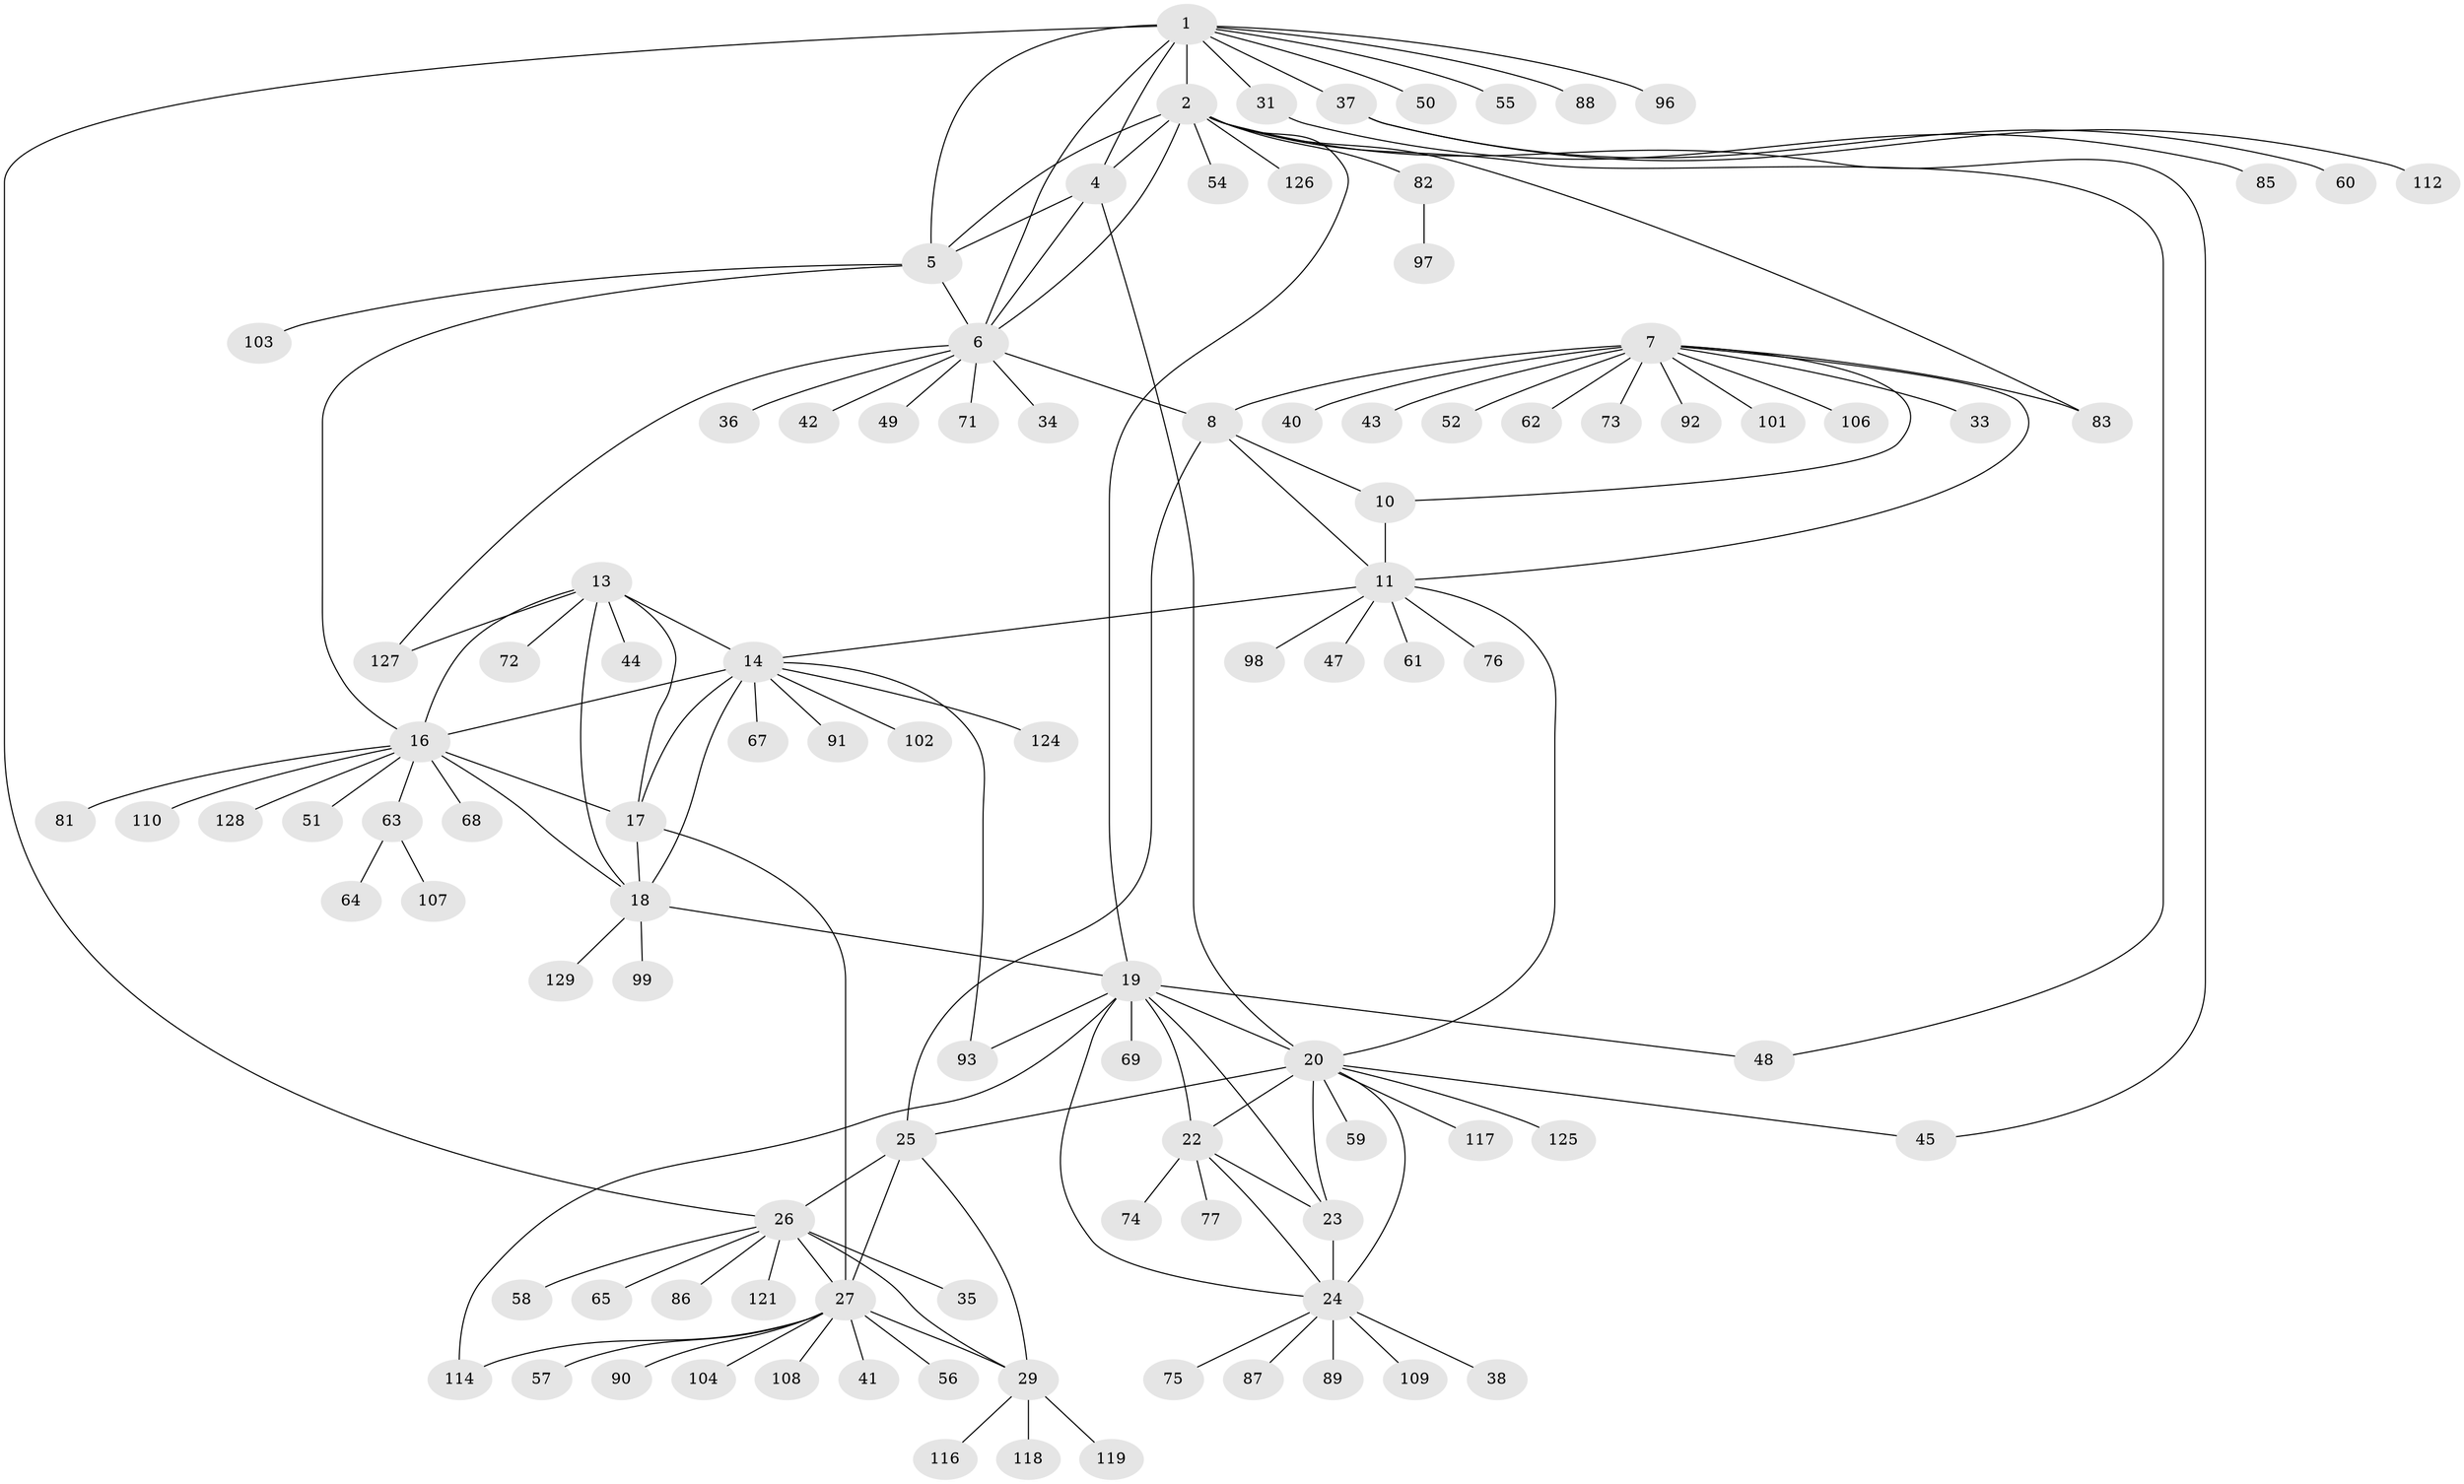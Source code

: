 // original degree distribution, {9: 0.031007751937984496, 13: 0.015503875968992248, 8: 0.05426356589147287, 6: 0.046511627906976744, 12: 0.015503875968992248, 7: 0.015503875968992248, 5: 0.007751937984496124, 10: 0.023255813953488372, 11: 0.023255813953488372, 2: 0.13178294573643412, 1: 0.6124031007751938, 3: 0.023255813953488372}
// Generated by graph-tools (version 1.1) at 2025/42/03/06/25 10:42:09]
// undirected, 102 vertices, 138 edges
graph export_dot {
graph [start="1"]
  node [color=gray90,style=filled];
  1 [super="+3"];
  2 [super="+94"];
  4 [super="+53"];
  5 [super="+95"];
  6 [super="+32"];
  7 [super="+12"];
  8 [super="+9"];
  10 [super="+84"];
  11 [super="+39"];
  13 [super="+79"];
  14 [super="+15"];
  16 [super="+66"];
  17;
  18;
  19 [super="+123"];
  20 [super="+21"];
  22 [super="+46"];
  23 [super="+80"];
  24 [super="+111"];
  25;
  26 [super="+30"];
  27 [super="+28"];
  29 [super="+78"];
  31;
  33 [super="+122"];
  34;
  35;
  36;
  37;
  38;
  40;
  41;
  42 [super="+70"];
  43;
  44;
  45 [super="+105"];
  47;
  48;
  49;
  50;
  51;
  52;
  54;
  55;
  56 [super="+100"];
  57;
  58;
  59;
  60;
  61;
  62;
  63;
  64;
  65;
  67;
  68;
  69;
  71;
  72;
  73;
  74;
  75;
  76 [super="+113"];
  77;
  81;
  82;
  83;
  85;
  86;
  87;
  88;
  89;
  90;
  91;
  92 [super="+115"];
  93;
  96;
  97;
  98;
  99;
  101 [super="+120"];
  102;
  103;
  104;
  106;
  107;
  108;
  109;
  110;
  112;
  114;
  116;
  117;
  118;
  119;
  121;
  124;
  125;
  126;
  127;
  128;
  129;
  1 -- 2 [weight=2];
  1 -- 4 [weight=2];
  1 -- 5 [weight=2];
  1 -- 6 [weight=2];
  1 -- 26;
  1 -- 55;
  1 -- 88;
  1 -- 96;
  1 -- 37;
  1 -- 50;
  1 -- 31;
  2 -- 4;
  2 -- 5;
  2 -- 6;
  2 -- 19;
  2 -- 48;
  2 -- 54;
  2 -- 82;
  2 -- 83;
  2 -- 126;
  2 -- 45;
  4 -- 5;
  4 -- 6;
  4 -- 20;
  5 -- 6;
  5 -- 16;
  5 -- 103;
  6 -- 8;
  6 -- 34;
  6 -- 42;
  6 -- 49;
  6 -- 71;
  6 -- 127;
  6 -- 36;
  7 -- 8 [weight=4];
  7 -- 10 [weight=2];
  7 -- 11 [weight=2];
  7 -- 40;
  7 -- 62;
  7 -- 73;
  7 -- 92;
  7 -- 33;
  7 -- 101;
  7 -- 106;
  7 -- 43;
  7 -- 83;
  7 -- 52;
  8 -- 10 [weight=2];
  8 -- 11 [weight=2];
  8 -- 25;
  10 -- 11;
  11 -- 14;
  11 -- 47;
  11 -- 98;
  11 -- 20;
  11 -- 76;
  11 -- 61;
  13 -- 14 [weight=2];
  13 -- 16;
  13 -- 17;
  13 -- 18;
  13 -- 44;
  13 -- 72;
  13 -- 127;
  14 -- 16 [weight=2];
  14 -- 17 [weight=2];
  14 -- 18 [weight=2];
  14 -- 93;
  14 -- 124;
  14 -- 67;
  14 -- 102;
  14 -- 91;
  16 -- 17;
  16 -- 18;
  16 -- 51;
  16 -- 63;
  16 -- 68;
  16 -- 81;
  16 -- 110;
  16 -- 128;
  17 -- 18;
  17 -- 27;
  18 -- 19;
  18 -- 99;
  18 -- 129;
  19 -- 20 [weight=2];
  19 -- 22;
  19 -- 23;
  19 -- 24;
  19 -- 48;
  19 -- 69;
  19 -- 93;
  19 -- 114;
  20 -- 22 [weight=2];
  20 -- 23 [weight=2];
  20 -- 24 [weight=2];
  20 -- 117;
  20 -- 45;
  20 -- 25;
  20 -- 59;
  20 -- 125;
  22 -- 23;
  22 -- 24;
  22 -- 74;
  22 -- 77;
  23 -- 24;
  24 -- 38;
  24 -- 75;
  24 -- 87;
  24 -- 89;
  24 -- 109;
  25 -- 26 [weight=2];
  25 -- 27 [weight=2];
  25 -- 29;
  26 -- 27 [weight=4];
  26 -- 29 [weight=2];
  26 -- 65;
  26 -- 121;
  26 -- 35;
  26 -- 58;
  26 -- 86;
  27 -- 29 [weight=2];
  27 -- 41;
  27 -- 56;
  27 -- 57;
  27 -- 90;
  27 -- 104;
  27 -- 108;
  27 -- 114;
  29 -- 116;
  29 -- 118;
  29 -- 119;
  31 -- 85;
  37 -- 60;
  37 -- 112;
  63 -- 64;
  63 -- 107;
  82 -- 97;
}

